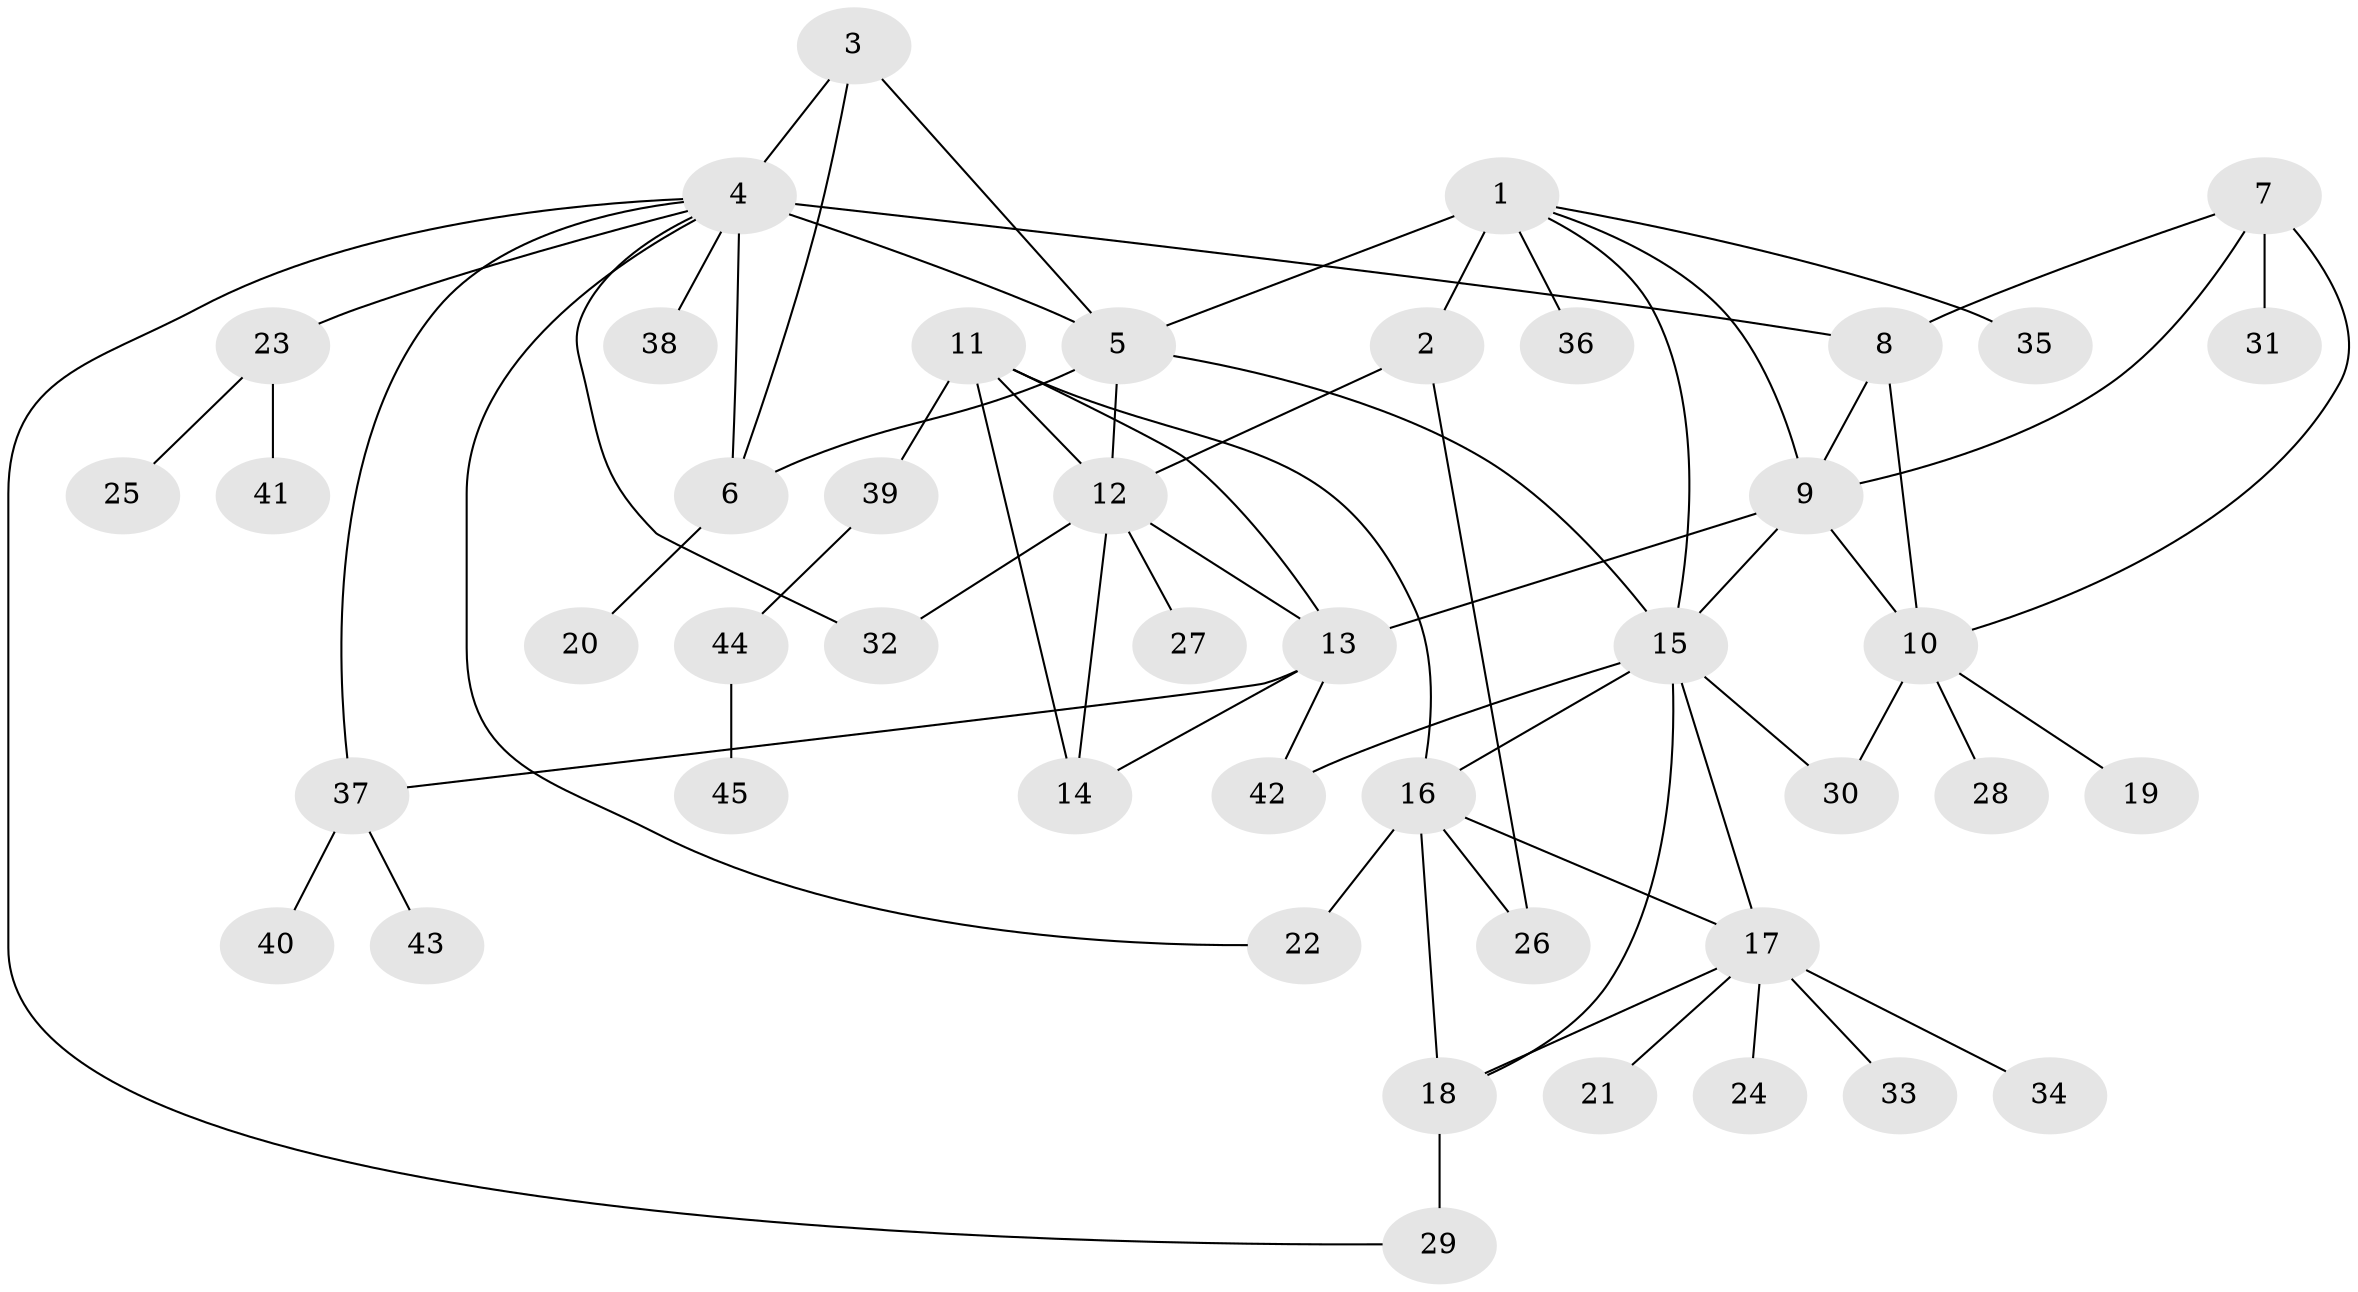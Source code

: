 // original degree distribution, {4: 0.03333333333333333, 3: 0.03333333333333333, 7: 0.044444444444444446, 10: 0.03333333333333333, 5: 0.03333333333333333, 6: 0.022222222222222223, 8: 0.022222222222222223, 9: 0.022222222222222223, 13: 0.011111111111111112, 2: 0.15555555555555556, 1: 0.5888888888888889}
// Generated by graph-tools (version 1.1) at 2025/37/03/09/25 02:37:36]
// undirected, 45 vertices, 69 edges
graph export_dot {
graph [start="1"]
  node [color=gray90,style=filled];
  1;
  2;
  3;
  4;
  5;
  6;
  7;
  8;
  9;
  10;
  11;
  12;
  13;
  14;
  15;
  16;
  17;
  18;
  19;
  20;
  21;
  22;
  23;
  24;
  25;
  26;
  27;
  28;
  29;
  30;
  31;
  32;
  33;
  34;
  35;
  36;
  37;
  38;
  39;
  40;
  41;
  42;
  43;
  44;
  45;
  1 -- 2 [weight=3.0];
  1 -- 5 [weight=1.0];
  1 -- 9 [weight=1.0];
  1 -- 15 [weight=1.0];
  1 -- 35 [weight=1.0];
  1 -- 36 [weight=1.0];
  2 -- 12 [weight=1.0];
  2 -- 26 [weight=2.0];
  3 -- 4 [weight=1.0];
  3 -- 5 [weight=1.0];
  3 -- 6 [weight=1.0];
  4 -- 5 [weight=4.0];
  4 -- 6 [weight=1.0];
  4 -- 8 [weight=1.0];
  4 -- 22 [weight=1.0];
  4 -- 23 [weight=1.0];
  4 -- 29 [weight=1.0];
  4 -- 32 [weight=1.0];
  4 -- 37 [weight=1.0];
  4 -- 38 [weight=1.0];
  5 -- 6 [weight=1.0];
  5 -- 12 [weight=1.0];
  5 -- 15 [weight=1.0];
  6 -- 20 [weight=1.0];
  7 -- 8 [weight=1.0];
  7 -- 9 [weight=1.0];
  7 -- 10 [weight=1.0];
  7 -- 31 [weight=2.0];
  8 -- 9 [weight=1.0];
  8 -- 10 [weight=1.0];
  9 -- 10 [weight=1.0];
  9 -- 13 [weight=1.0];
  9 -- 15 [weight=1.0];
  10 -- 19 [weight=1.0];
  10 -- 28 [weight=1.0];
  10 -- 30 [weight=2.0];
  11 -- 12 [weight=1.0];
  11 -- 13 [weight=1.0];
  11 -- 14 [weight=1.0];
  11 -- 16 [weight=1.0];
  11 -- 39 [weight=1.0];
  12 -- 13 [weight=1.0];
  12 -- 14 [weight=3.0];
  12 -- 27 [weight=1.0];
  12 -- 32 [weight=1.0];
  13 -- 14 [weight=1.0];
  13 -- 37 [weight=1.0];
  13 -- 42 [weight=1.0];
  15 -- 16 [weight=1.0];
  15 -- 17 [weight=1.0];
  15 -- 18 [weight=1.0];
  15 -- 30 [weight=1.0];
  15 -- 42 [weight=1.0];
  16 -- 17 [weight=1.0];
  16 -- 18 [weight=1.0];
  16 -- 22 [weight=3.0];
  16 -- 26 [weight=1.0];
  17 -- 18 [weight=1.0];
  17 -- 21 [weight=1.0];
  17 -- 24 [weight=1.0];
  17 -- 33 [weight=1.0];
  17 -- 34 [weight=1.0];
  18 -- 29 [weight=9.0];
  23 -- 25 [weight=1.0];
  23 -- 41 [weight=1.0];
  37 -- 40 [weight=1.0];
  37 -- 43 [weight=1.0];
  39 -- 44 [weight=1.0];
  44 -- 45 [weight=1.0];
}
